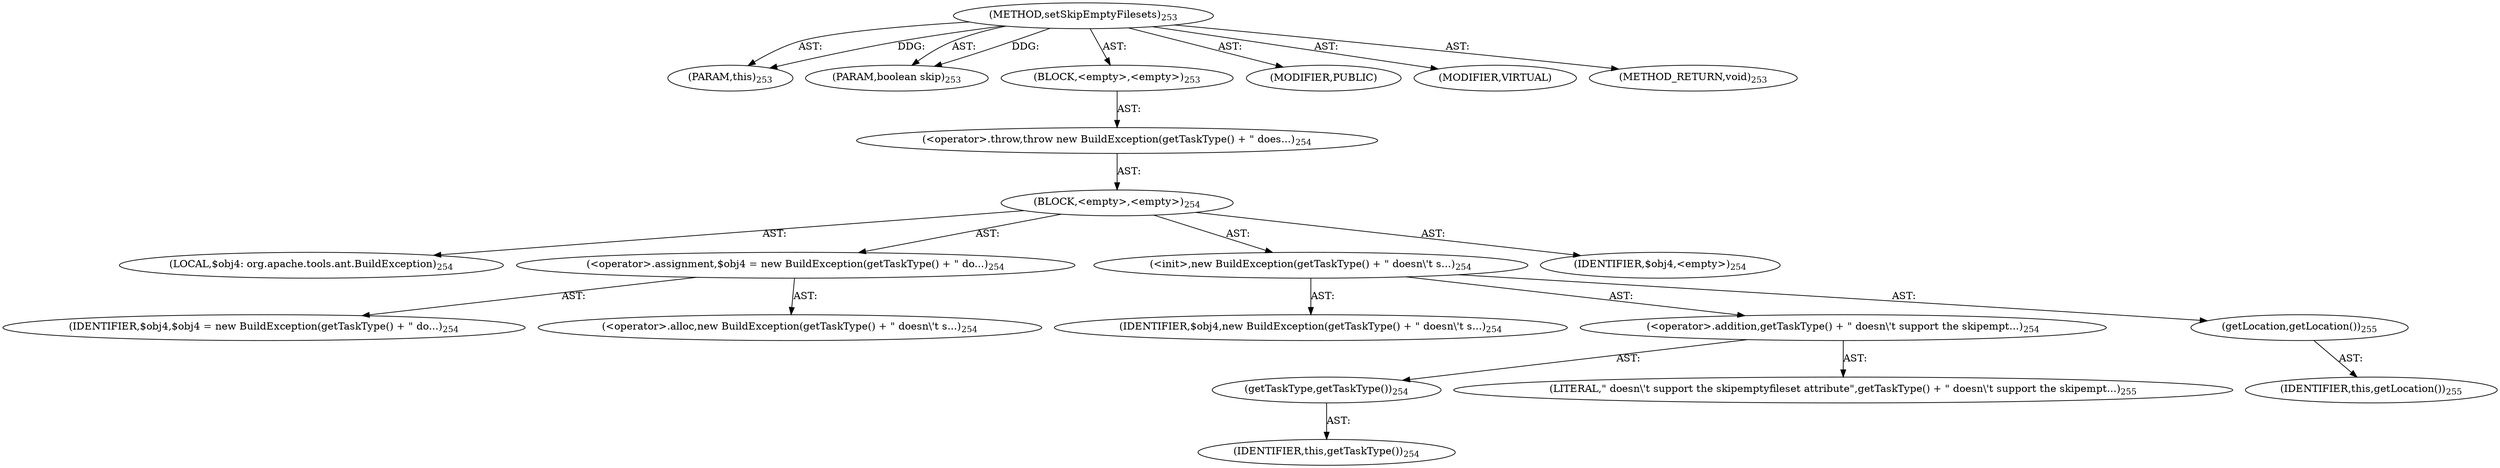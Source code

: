 digraph "setSkipEmptyFilesets" {  
"111669149711" [label = <(METHOD,setSkipEmptyFilesets)<SUB>253</SUB>> ]
"115964116998" [label = <(PARAM,this)<SUB>253</SUB>> ]
"115964117018" [label = <(PARAM,boolean skip)<SUB>253</SUB>> ]
"25769803806" [label = <(BLOCK,&lt;empty&gt;,&lt;empty&gt;)<SUB>253</SUB>> ]
"30064771189" [label = <(&lt;operator&gt;.throw,throw new BuildException(getTaskType() + &quot; does...)<SUB>254</SUB>> ]
"25769803807" [label = <(BLOCK,&lt;empty&gt;,&lt;empty&gt;)<SUB>254</SUB>> ]
"94489280519" [label = <(LOCAL,$obj4: org.apache.tools.ant.BuildException)<SUB>254</SUB>> ]
"30064771190" [label = <(&lt;operator&gt;.assignment,$obj4 = new BuildException(getTaskType() + &quot; do...)<SUB>254</SUB>> ]
"68719476826" [label = <(IDENTIFIER,$obj4,$obj4 = new BuildException(getTaskType() + &quot; do...)<SUB>254</SUB>> ]
"30064771191" [label = <(&lt;operator&gt;.alloc,new BuildException(getTaskType() + &quot; doesn\'t s...)<SUB>254</SUB>> ]
"30064771192" [label = <(&lt;init&gt;,new BuildException(getTaskType() + &quot; doesn\'t s...)<SUB>254</SUB>> ]
"68719476827" [label = <(IDENTIFIER,$obj4,new BuildException(getTaskType() + &quot; doesn\'t s...)<SUB>254</SUB>> ]
"30064771193" [label = <(&lt;operator&gt;.addition,getTaskType() + &quot; doesn\'t support the skipempt...)<SUB>254</SUB>> ]
"30064771194" [label = <(getTaskType,getTaskType())<SUB>254</SUB>> ]
"68719476753" [label = <(IDENTIFIER,this,getTaskType())<SUB>254</SUB>> ]
"90194313235" [label = <(LITERAL,&quot; doesn\'t support the skipemptyfileset attribute&quot;,getTaskType() + &quot; doesn\'t support the skipempt...)<SUB>255</SUB>> ]
"30064771195" [label = <(getLocation,getLocation())<SUB>255</SUB>> ]
"68719476754" [label = <(IDENTIFIER,this,getLocation())<SUB>255</SUB>> ]
"68719476828" [label = <(IDENTIFIER,$obj4,&lt;empty&gt;)<SUB>254</SUB>> ]
"133143986209" [label = <(MODIFIER,PUBLIC)> ]
"133143986210" [label = <(MODIFIER,VIRTUAL)> ]
"128849018895" [label = <(METHOD_RETURN,void)<SUB>253</SUB>> ]
  "111669149711" -> "115964116998"  [ label = "AST: "] 
  "111669149711" -> "115964117018"  [ label = "AST: "] 
  "111669149711" -> "25769803806"  [ label = "AST: "] 
  "111669149711" -> "133143986209"  [ label = "AST: "] 
  "111669149711" -> "133143986210"  [ label = "AST: "] 
  "111669149711" -> "128849018895"  [ label = "AST: "] 
  "25769803806" -> "30064771189"  [ label = "AST: "] 
  "30064771189" -> "25769803807"  [ label = "AST: "] 
  "25769803807" -> "94489280519"  [ label = "AST: "] 
  "25769803807" -> "30064771190"  [ label = "AST: "] 
  "25769803807" -> "30064771192"  [ label = "AST: "] 
  "25769803807" -> "68719476828"  [ label = "AST: "] 
  "30064771190" -> "68719476826"  [ label = "AST: "] 
  "30064771190" -> "30064771191"  [ label = "AST: "] 
  "30064771192" -> "68719476827"  [ label = "AST: "] 
  "30064771192" -> "30064771193"  [ label = "AST: "] 
  "30064771192" -> "30064771195"  [ label = "AST: "] 
  "30064771193" -> "30064771194"  [ label = "AST: "] 
  "30064771193" -> "90194313235"  [ label = "AST: "] 
  "30064771194" -> "68719476753"  [ label = "AST: "] 
  "30064771195" -> "68719476754"  [ label = "AST: "] 
  "111669149711" -> "115964116998"  [ label = "DDG: "] 
  "111669149711" -> "115964117018"  [ label = "DDG: "] 
}
